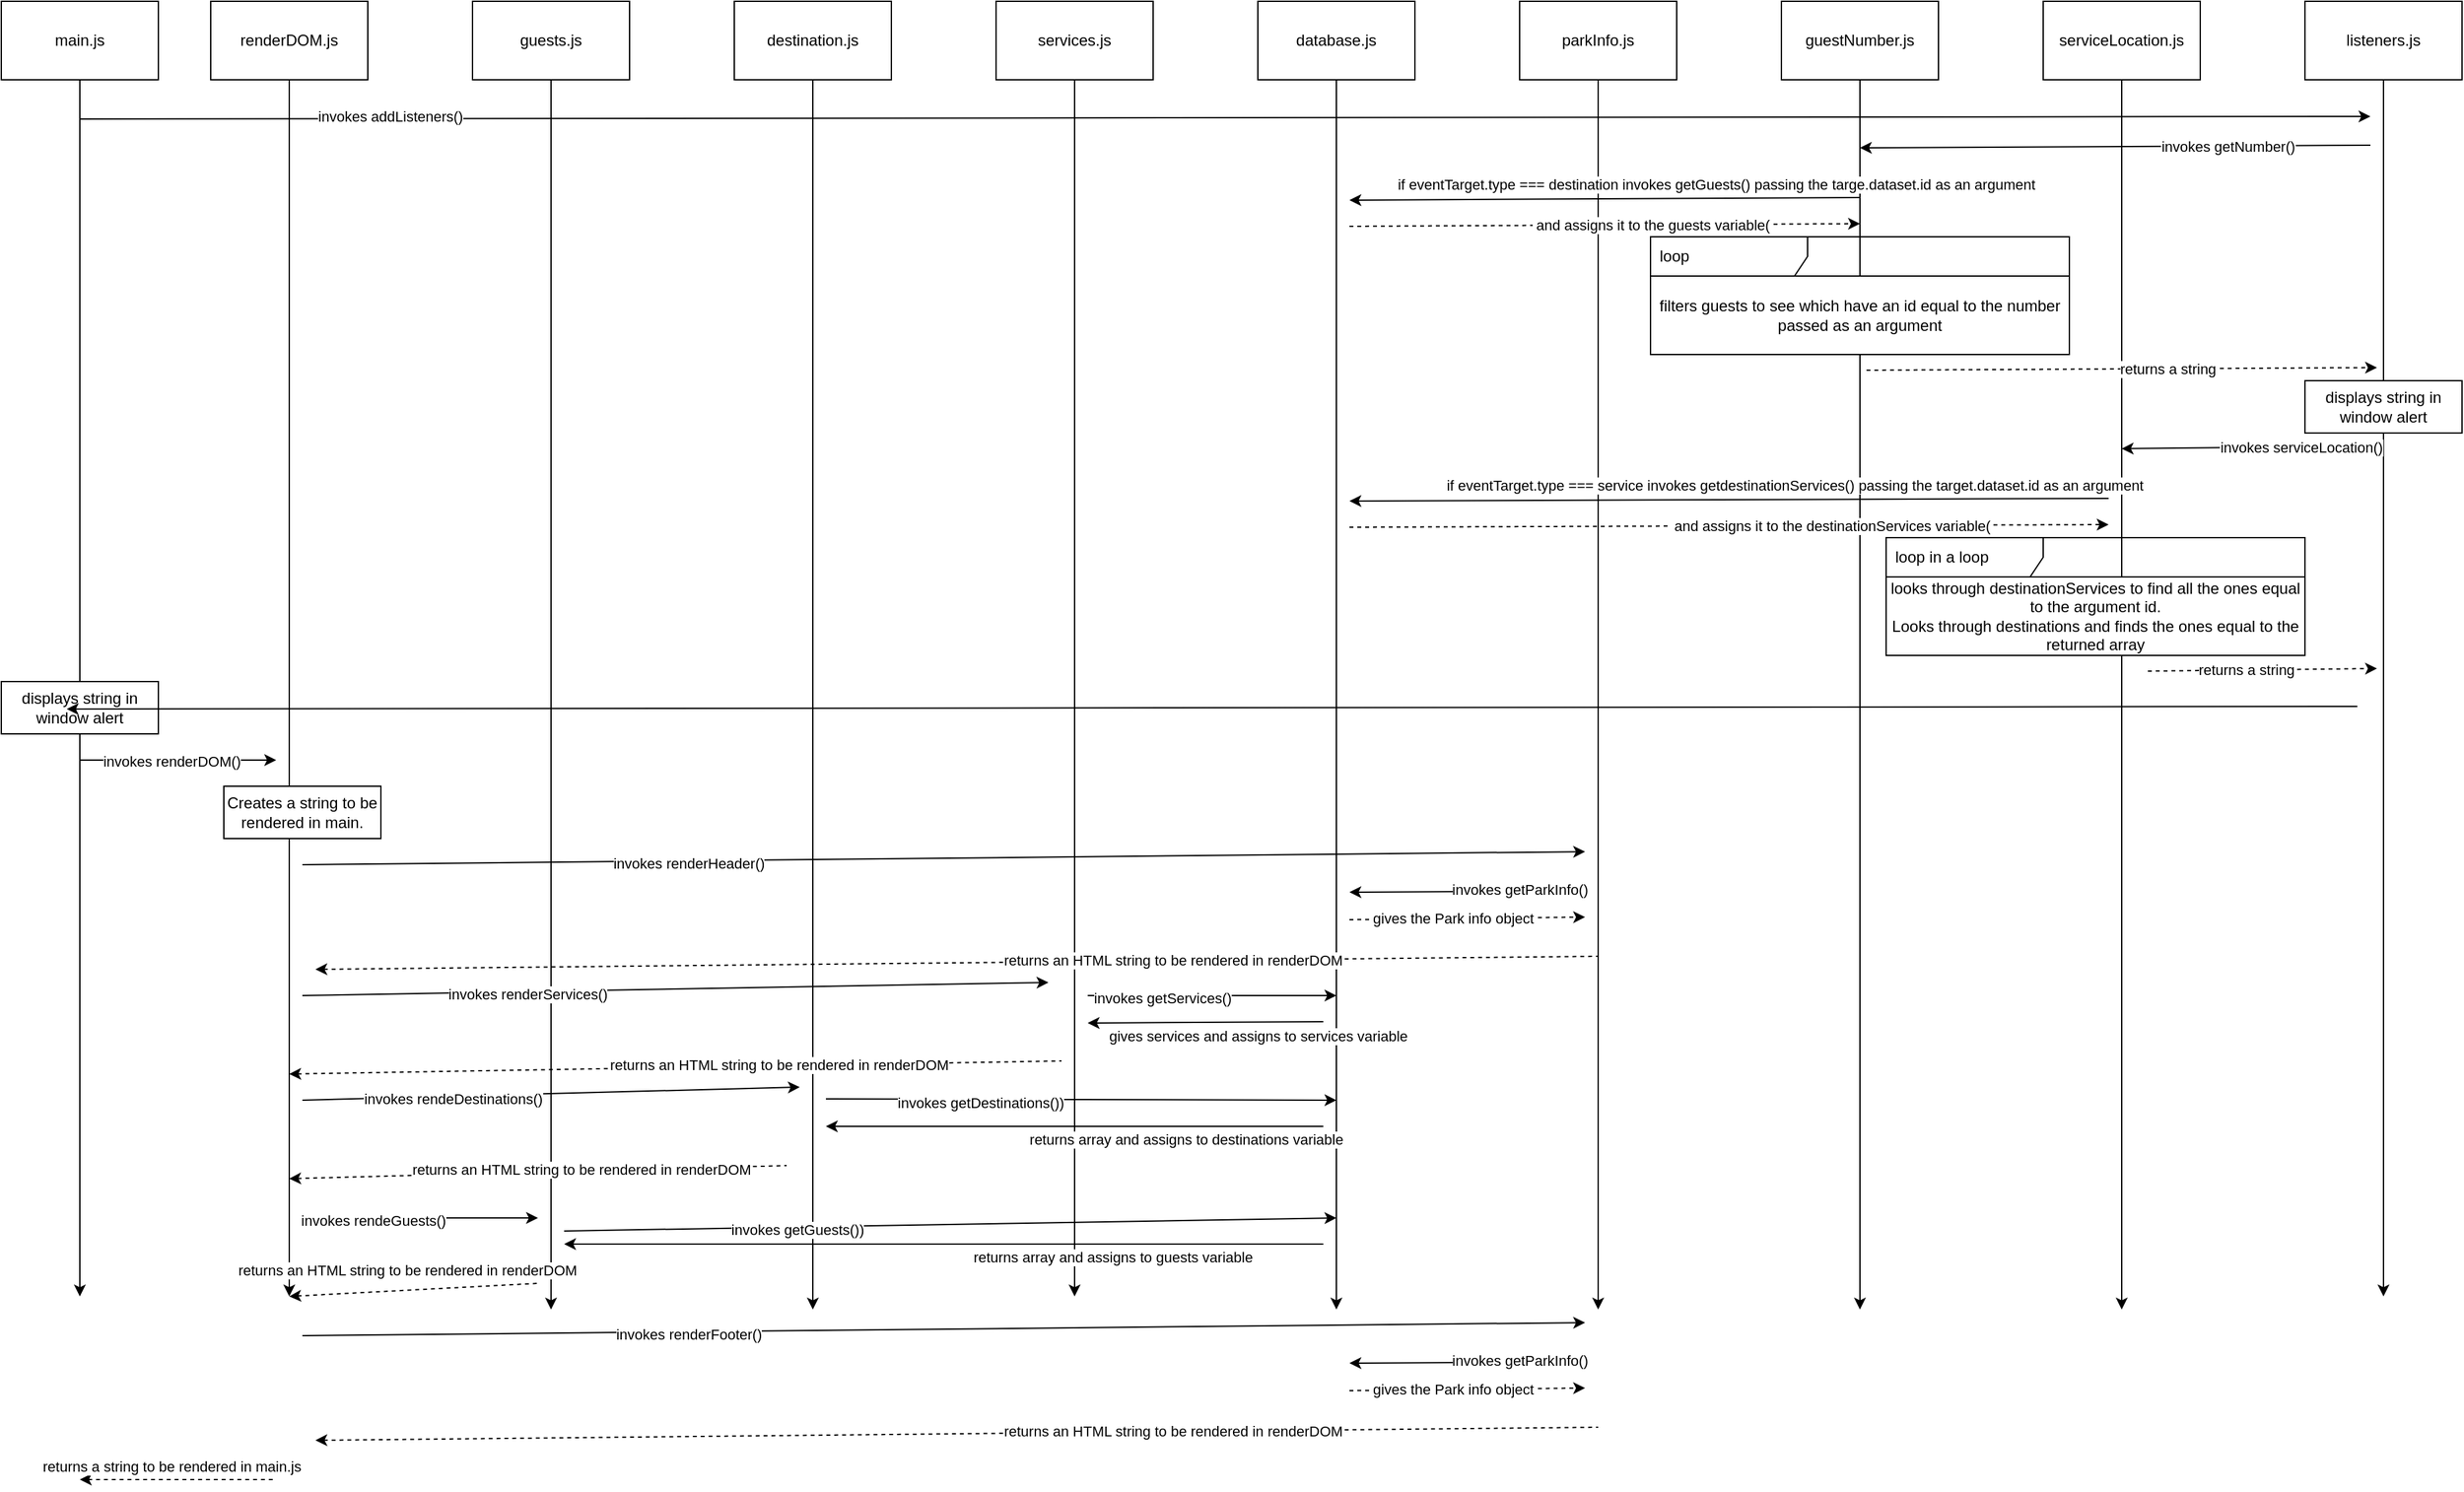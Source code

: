 <mxfile>
    <diagram id="HWX5NZ6UpusGMTeKDIdC" name="Page-1">
        <mxGraphModel dx="1887" dy="1298" grid="1" gridSize="10" guides="1" tooltips="1" connect="1" arrows="1" fold="1" page="1" pageScale="1" pageWidth="850" pageHeight="1100" math="0" shadow="0">
            <root>
                <mxCell id="0"/>
                <mxCell id="1" parent="0"/>
                <mxCell id="14" style="edgeStyle=none;html=1;" edge="1" parent="1" source="2">
                    <mxGeometry relative="1" as="geometry">
                        <mxPoint x="100" y="1090" as="targetPoint"/>
                    </mxGeometry>
                </mxCell>
                <mxCell id="2" value="main.js" style="rounded=0;whiteSpace=wrap;html=1;" vertex="1" parent="1">
                    <mxGeometry x="40" y="100" width="120" height="60" as="geometry"/>
                </mxCell>
                <mxCell id="15" style="edgeStyle=none;html=1;" edge="1" parent="1" source="3">
                    <mxGeometry relative="1" as="geometry">
                        <mxPoint x="260" y="1090" as="targetPoint"/>
                    </mxGeometry>
                </mxCell>
                <mxCell id="3" value="renderDOM.js" style="rounded=0;whiteSpace=wrap;html=1;" vertex="1" parent="1">
                    <mxGeometry x="200" y="100" width="120" height="60" as="geometry"/>
                </mxCell>
                <mxCell id="16" style="edgeStyle=none;html=1;" edge="1" parent="1" source="4">
                    <mxGeometry relative="1" as="geometry">
                        <mxPoint x="460" y="1100" as="targetPoint"/>
                    </mxGeometry>
                </mxCell>
                <mxCell id="4" value="guests.js" style="rounded=0;whiteSpace=wrap;html=1;" vertex="1" parent="1">
                    <mxGeometry x="400" y="100" width="120" height="60" as="geometry"/>
                </mxCell>
                <mxCell id="17" style="edgeStyle=none;html=1;" edge="1" parent="1" source="5">
                    <mxGeometry relative="1" as="geometry">
                        <mxPoint x="660" y="1100" as="targetPoint"/>
                    </mxGeometry>
                </mxCell>
                <mxCell id="5" value="destination.js" style="rounded=0;whiteSpace=wrap;html=1;" vertex="1" parent="1">
                    <mxGeometry x="600" y="100" width="120" height="60" as="geometry"/>
                </mxCell>
                <mxCell id="18" style="edgeStyle=none;html=1;" edge="1" parent="1" source="6">
                    <mxGeometry relative="1" as="geometry">
                        <mxPoint x="860" y="1090" as="targetPoint"/>
                    </mxGeometry>
                </mxCell>
                <mxCell id="6" value="services.js" style="rounded=0;whiteSpace=wrap;html=1;" vertex="1" parent="1">
                    <mxGeometry x="800" y="100" width="120" height="60" as="geometry"/>
                </mxCell>
                <mxCell id="19" style="edgeStyle=none;html=1;" edge="1" parent="1" source="7">
                    <mxGeometry relative="1" as="geometry">
                        <mxPoint x="1060" y="1100" as="targetPoint"/>
                    </mxGeometry>
                </mxCell>
                <mxCell id="7" value="database.js" style="rounded=0;whiteSpace=wrap;html=1;" vertex="1" parent="1">
                    <mxGeometry x="1000" y="100" width="120" height="60" as="geometry"/>
                </mxCell>
                <mxCell id="20" style="edgeStyle=none;html=1;" edge="1" parent="1" source="8">
                    <mxGeometry relative="1" as="geometry">
                        <mxPoint x="1260" y="1100" as="targetPoint"/>
                    </mxGeometry>
                </mxCell>
                <mxCell id="8" value="parkInfo.js" style="rounded=0;whiteSpace=wrap;html=1;" vertex="1" parent="1">
                    <mxGeometry x="1200" y="100" width="120" height="60" as="geometry"/>
                </mxCell>
                <mxCell id="21" style="edgeStyle=none;html=1;" edge="1" parent="1" source="9">
                    <mxGeometry relative="1" as="geometry">
                        <mxPoint x="1460" y="1100" as="targetPoint"/>
                    </mxGeometry>
                </mxCell>
                <mxCell id="9" value="guestNumber.js" style="rounded=0;whiteSpace=wrap;html=1;" vertex="1" parent="1">
                    <mxGeometry x="1400" y="100" width="120" height="60" as="geometry"/>
                </mxCell>
                <mxCell id="22" style="edgeStyle=none;html=1;" edge="1" parent="1" source="10">
                    <mxGeometry relative="1" as="geometry">
                        <mxPoint x="1660" y="1100" as="targetPoint"/>
                    </mxGeometry>
                </mxCell>
                <mxCell id="10" value="serviceLocation.js" style="rounded=0;whiteSpace=wrap;html=1;" vertex="1" parent="1">
                    <mxGeometry x="1600" y="100" width="120" height="60" as="geometry"/>
                </mxCell>
                <mxCell id="23" style="edgeStyle=none;html=1;" edge="1" parent="1" source="11">
                    <mxGeometry relative="1" as="geometry">
                        <mxPoint x="1860" y="1090" as="targetPoint"/>
                    </mxGeometry>
                </mxCell>
                <mxCell id="11" value="listeners.js" style="rounded=0;whiteSpace=wrap;html=1;" vertex="1" parent="1">
                    <mxGeometry x="1800" y="100" width="120" height="60" as="geometry"/>
                </mxCell>
                <mxCell id="24" value="" style="edgeStyle=none;orthogonalLoop=1;jettySize=auto;html=1;" edge="1" parent="1">
                    <mxGeometry width="80" relative="1" as="geometry">
                        <mxPoint x="100" y="190" as="sourcePoint"/>
                        <mxPoint x="1850" y="188" as="targetPoint"/>
                        <Array as="points"/>
                    </mxGeometry>
                </mxCell>
                <mxCell id="25" value="invokes addListeners()" style="edgeLabel;html=1;align=center;verticalAlign=middle;resizable=0;points=[];" vertex="1" connectable="0" parent="24">
                    <mxGeometry x="-0.73" y="2" relative="1" as="geometry">
                        <mxPoint as="offset"/>
                    </mxGeometry>
                </mxCell>
                <mxCell id="26" value="" style="edgeStyle=none;orthogonalLoop=1;jettySize=auto;html=1;endArrow=none;endFill=0;startArrow=classic;startFill=1;" edge="1" parent="1">
                    <mxGeometry width="80" relative="1" as="geometry">
                        <mxPoint x="1460" y="212" as="sourcePoint"/>
                        <mxPoint x="1850" y="210" as="targetPoint"/>
                        <Array as="points"/>
                    </mxGeometry>
                </mxCell>
                <mxCell id="28" value="invokes getNumber()" style="edgeLabel;html=1;align=center;verticalAlign=middle;resizable=0;points=[];" vertex="1" connectable="0" parent="26">
                    <mxGeometry x="0.441" relative="1" as="geometry">
                        <mxPoint as="offset"/>
                    </mxGeometry>
                </mxCell>
                <mxCell id="29" value="loop" style="shape=umlFrame;whiteSpace=wrap;html=1;width=120;height=30;boundedLbl=1;verticalAlign=middle;align=left;spacingLeft=5;" vertex="1" parent="1">
                    <mxGeometry x="1300" y="280" width="320" height="90" as="geometry"/>
                </mxCell>
                <mxCell id="32" value="" style="edgeStyle=none;orthogonalLoop=1;jettySize=auto;html=1;endArrow=none;endFill=0;startArrow=classic;startFill=1;" edge="1" parent="1">
                    <mxGeometry width="80" relative="1" as="geometry">
                        <mxPoint x="1070" y="252" as="sourcePoint"/>
                        <mxPoint x="1460" y="250" as="targetPoint"/>
                        <Array as="points"/>
                    </mxGeometry>
                </mxCell>
                <mxCell id="33" value="if eventTarget.type === destination invokes getGuests() passing the targe.dataset.id as an argument" style="edgeLabel;html=1;align=center;verticalAlign=middle;resizable=0;points=[];" vertex="1" connectable="0" parent="32">
                    <mxGeometry x="0.441" relative="1" as="geometry">
                        <mxPoint x="-1" y="-11" as="offset"/>
                    </mxGeometry>
                </mxCell>
                <mxCell id="43" value="if eventTarget.type === service invokes getdestinationServices() passing the target.dataset.id as an argument" style="edgeLabel;html=1;align=center;verticalAlign=middle;resizable=0;points=[];" vertex="1" connectable="0" parent="32">
                    <mxGeometry x="0.441" relative="1" as="geometry">
                        <mxPoint x="59" y="219" as="offset"/>
                    </mxGeometry>
                </mxCell>
                <mxCell id="34" value="" style="edgeStyle=none;orthogonalLoop=1;jettySize=auto;html=1;endArrow=classic;endFill=1;startArrow=none;startFill=0;dashed=1;" edge="1" parent="1">
                    <mxGeometry width="80" relative="1" as="geometry">
                        <mxPoint x="1070" y="272" as="sourcePoint"/>
                        <mxPoint x="1460" y="270.0" as="targetPoint"/>
                        <Array as="points"/>
                    </mxGeometry>
                </mxCell>
                <mxCell id="35" value="&amp;nbsp;and assigns it to the guests variable(" style="edgeLabel;html=1;align=center;verticalAlign=middle;resizable=0;points=[];" vertex="1" connectable="0" parent="34">
                    <mxGeometry x="0.441" relative="1" as="geometry">
                        <mxPoint x="-51" as="offset"/>
                    </mxGeometry>
                </mxCell>
                <mxCell id="36" value="filters guests to see which have an id equal to the number passed as an argument" style="rounded=0;whiteSpace=wrap;html=1;" vertex="1" parent="1">
                    <mxGeometry x="1300" y="310" width="320" height="60" as="geometry"/>
                </mxCell>
                <mxCell id="38" value="" style="edgeStyle=none;orthogonalLoop=1;jettySize=auto;html=1;endArrow=classic;endFill=1;startArrow=none;startFill=0;dashed=1;" edge="1" parent="1">
                    <mxGeometry width="80" relative="1" as="geometry">
                        <mxPoint x="1465" y="382" as="sourcePoint"/>
                        <mxPoint x="1855" y="380.0" as="targetPoint"/>
                        <Array as="points"/>
                    </mxGeometry>
                </mxCell>
                <mxCell id="39" value="returns a string" style="edgeLabel;html=1;align=center;verticalAlign=middle;resizable=0;points=[];" vertex="1" connectable="0" parent="38">
                    <mxGeometry x="0.441" relative="1" as="geometry">
                        <mxPoint x="-51" as="offset"/>
                    </mxGeometry>
                </mxCell>
                <mxCell id="40" value="displays string in window alert" style="rounded=0;whiteSpace=wrap;html=1;" vertex="1" parent="1">
                    <mxGeometry x="1800" y="390" width="120" height="40" as="geometry"/>
                </mxCell>
                <mxCell id="41" value="" style="edgeStyle=none;orthogonalLoop=1;jettySize=auto;html=1;endArrow=none;endFill=0;startArrow=classic;startFill=1;" edge="1" parent="1">
                    <mxGeometry width="80" relative="1" as="geometry">
                        <mxPoint x="1660" y="442" as="sourcePoint"/>
                        <mxPoint x="1850" y="440" as="targetPoint"/>
                        <Array as="points"/>
                    </mxGeometry>
                </mxCell>
                <mxCell id="42" value="invokes serviceLocation()" style="edgeLabel;html=1;align=center;verticalAlign=middle;resizable=0;points=[];" vertex="1" connectable="0" parent="41">
                    <mxGeometry x="0.441" relative="1" as="geometry">
                        <mxPoint as="offset"/>
                    </mxGeometry>
                </mxCell>
                <mxCell id="44" value="" style="edgeStyle=none;orthogonalLoop=1;jettySize=auto;html=1;endArrow=classic;endFill=1;startArrow=none;startFill=0;dashed=1;" edge="1" parent="1">
                    <mxGeometry width="80" relative="1" as="geometry">
                        <mxPoint x="1070" y="502" as="sourcePoint"/>
                        <mxPoint x="1650" y="500" as="targetPoint"/>
                        <Array as="points"/>
                    </mxGeometry>
                </mxCell>
                <mxCell id="45" value="&amp;nbsp;and assigns it to the destinationServices variable(" style="edgeLabel;html=1;align=center;verticalAlign=middle;resizable=0;points=[];" vertex="1" connectable="0" parent="44">
                    <mxGeometry x="0.441" relative="1" as="geometry">
                        <mxPoint x="-51" as="offset"/>
                    </mxGeometry>
                </mxCell>
                <mxCell id="46" value="loop in a loop" style="shape=umlFrame;whiteSpace=wrap;html=1;width=120;height=30;boundedLbl=1;verticalAlign=middle;align=left;spacingLeft=5;" vertex="1" parent="1">
                    <mxGeometry x="1480" y="510" width="320" height="90" as="geometry"/>
                </mxCell>
                <mxCell id="47" value="looks through destinationServices to find all the ones equal to the argument id.&lt;br&gt;Looks through destinations and finds the ones equal to the returned array" style="rounded=0;whiteSpace=wrap;html=1;" vertex="1" parent="1">
                    <mxGeometry x="1480" y="540" width="320" height="60" as="geometry"/>
                </mxCell>
                <mxCell id="48" value="" style="edgeStyle=none;orthogonalLoop=1;jettySize=auto;html=1;endArrow=classic;endFill=1;startArrow=none;startFill=0;dashed=1;" edge="1" parent="1">
                    <mxGeometry width="80" relative="1" as="geometry">
                        <mxPoint x="1680" y="612" as="sourcePoint"/>
                        <mxPoint x="1855" y="610" as="targetPoint"/>
                        <Array as="points"/>
                    </mxGeometry>
                </mxCell>
                <mxCell id="49" value="returns a string" style="edgeLabel;html=1;align=center;verticalAlign=middle;resizable=0;points=[];" vertex="1" connectable="0" parent="48">
                    <mxGeometry x="0.441" relative="1" as="geometry">
                        <mxPoint x="-51" as="offset"/>
                    </mxGeometry>
                </mxCell>
                <mxCell id="50" value="displays string in window alert" style="rounded=0;whiteSpace=wrap;html=1;" vertex="1" parent="1">
                    <mxGeometry x="40" y="620" width="120" height="40" as="geometry"/>
                </mxCell>
                <mxCell id="51" value="" style="edgeStyle=none;orthogonalLoop=1;jettySize=auto;html=1;endArrow=none;endFill=0;startArrow=classic;startFill=1;" edge="1" parent="1">
                    <mxGeometry width="80" relative="1" as="geometry">
                        <mxPoint x="1070" y="482" as="sourcePoint"/>
                        <mxPoint x="1650" y="480" as="targetPoint"/>
                        <Array as="points"/>
                    </mxGeometry>
                </mxCell>
                <mxCell id="54" value="" style="edgeStyle=none;orthogonalLoop=1;jettySize=auto;html=1;endArrow=none;endFill=0;startArrow=classic;startFill=1;" edge="1" parent="1">
                    <mxGeometry width="80" relative="1" as="geometry">
                        <mxPoint x="90" y="641" as="sourcePoint"/>
                        <mxPoint x="1840" y="639" as="targetPoint"/>
                        <Array as="points"/>
                    </mxGeometry>
                </mxCell>
                <mxCell id="56" value="" style="edgeStyle=none;orthogonalLoop=1;jettySize=auto;html=1;startArrow=none;startFill=0;endArrow=classic;endFill=1;" edge="1" parent="1">
                    <mxGeometry width="80" relative="1" as="geometry">
                        <mxPoint x="100" y="680" as="sourcePoint"/>
                        <mxPoint x="250" y="680" as="targetPoint"/>
                        <Array as="points"/>
                    </mxGeometry>
                </mxCell>
                <mxCell id="57" value="invokes renderDOM()" style="edgeLabel;html=1;align=center;verticalAlign=middle;resizable=0;points=[];" vertex="1" connectable="0" parent="56">
                    <mxGeometry x="0.267" y="-1" relative="1" as="geometry">
                        <mxPoint x="-25" as="offset"/>
                    </mxGeometry>
                </mxCell>
                <mxCell id="58" value="Creates a string to be rendered in main." style="rounded=0;whiteSpace=wrap;html=1;" vertex="1" parent="1">
                    <mxGeometry x="210" y="700" width="120" height="40" as="geometry"/>
                </mxCell>
                <mxCell id="59" value="" style="endArrow=classic;html=1;" edge="1" parent="1">
                    <mxGeometry width="50" height="50" relative="1" as="geometry">
                        <mxPoint x="270" y="760" as="sourcePoint"/>
                        <mxPoint x="1250" y="750" as="targetPoint"/>
                    </mxGeometry>
                </mxCell>
                <mxCell id="60" value="invokes renderHeader()" style="edgeLabel;html=1;align=center;verticalAlign=middle;resizable=0;points=[];" vertex="1" connectable="0" parent="59">
                    <mxGeometry x="-0.398" y="-2" relative="1" as="geometry">
                        <mxPoint as="offset"/>
                    </mxGeometry>
                </mxCell>
                <mxCell id="61" value="" style="edgeStyle=none;orthogonalLoop=1;jettySize=auto;html=1;endArrow=none;endFill=0;startArrow=classic;startFill=1;" edge="1" parent="1">
                    <mxGeometry width="80" relative="1" as="geometry">
                        <mxPoint x="1070" y="781" as="sourcePoint"/>
                        <mxPoint x="1250" y="780" as="targetPoint"/>
                        <Array as="points"/>
                    </mxGeometry>
                </mxCell>
                <mxCell id="62" value="invokes getParkInfo()" style="edgeLabel;html=1;align=center;verticalAlign=middle;resizable=0;points=[];" vertex="1" connectable="0" parent="61">
                    <mxGeometry x="0.445" y="2" relative="1" as="geometry">
                        <mxPoint as="offset"/>
                    </mxGeometry>
                </mxCell>
                <mxCell id="63" value="" style="edgeStyle=none;orthogonalLoop=1;jettySize=auto;html=1;endArrow=classic;endFill=1;startArrow=none;startFill=0;dashed=1;" edge="1" parent="1">
                    <mxGeometry width="80" relative="1" as="geometry">
                        <mxPoint x="1070" y="802.0" as="sourcePoint"/>
                        <mxPoint x="1250" y="800" as="targetPoint"/>
                        <Array as="points"/>
                    </mxGeometry>
                </mxCell>
                <mxCell id="64" value="gives the Park info object" style="edgeLabel;html=1;align=center;verticalAlign=middle;resizable=0;points=[];" vertex="1" connectable="0" parent="63">
                    <mxGeometry x="0.441" relative="1" as="geometry">
                        <mxPoint x="-51" as="offset"/>
                    </mxGeometry>
                </mxCell>
                <mxCell id="65" value="" style="edgeStyle=none;orthogonalLoop=1;jettySize=auto;html=1;endArrow=none;endFill=0;startArrow=classic;startFill=1;dashed=1;" edge="1" parent="1">
                    <mxGeometry width="80" relative="1" as="geometry">
                        <mxPoint x="280" y="840" as="sourcePoint"/>
                        <mxPoint x="1260" y="830" as="targetPoint"/>
                        <Array as="points"/>
                    </mxGeometry>
                </mxCell>
                <mxCell id="66" value="returns an HTML string to be rendered in renderDOM" style="edgeLabel;html=1;align=center;verticalAlign=middle;resizable=0;points=[];" vertex="1" connectable="0" parent="65">
                    <mxGeometry x="0.441" relative="1" as="geometry">
                        <mxPoint x="-51" as="offset"/>
                    </mxGeometry>
                </mxCell>
                <mxCell id="67" value="" style="endArrow=classic;html=1;" edge="1" parent="1">
                    <mxGeometry width="50" height="50" relative="1" as="geometry">
                        <mxPoint x="270" y="860" as="sourcePoint"/>
                        <mxPoint x="840" y="850" as="targetPoint"/>
                    </mxGeometry>
                </mxCell>
                <mxCell id="68" value="invokes renderServices()" style="edgeLabel;html=1;align=center;verticalAlign=middle;resizable=0;points=[];" vertex="1" connectable="0" parent="67">
                    <mxGeometry x="-0.398" y="-2" relative="1" as="geometry">
                        <mxPoint as="offset"/>
                    </mxGeometry>
                </mxCell>
                <mxCell id="77" value="" style="endArrow=classic;html=1;" edge="1" parent="1">
                    <mxGeometry width="50" height="50" relative="1" as="geometry">
                        <mxPoint x="870" y="860" as="sourcePoint"/>
                        <mxPoint x="1060" y="860" as="targetPoint"/>
                    </mxGeometry>
                </mxCell>
                <mxCell id="78" value="invokes getServices()" style="edgeLabel;html=1;align=center;verticalAlign=middle;resizable=0;points=[];" vertex="1" connectable="0" parent="77">
                    <mxGeometry x="-0.398" y="-2" relative="1" as="geometry">
                        <mxPoint as="offset"/>
                    </mxGeometry>
                </mxCell>
                <mxCell id="79" value="" style="edgeStyle=none;orthogonalLoop=1;jettySize=auto;html=1;endArrow=none;endFill=0;startArrow=classic;startFill=1;" edge="1" parent="1">
                    <mxGeometry width="80" relative="1" as="geometry">
                        <mxPoint x="870" y="881" as="sourcePoint"/>
                        <mxPoint x="1050" y="880" as="targetPoint"/>
                        <Array as="points"/>
                    </mxGeometry>
                </mxCell>
                <mxCell id="80" value="gives services and assigns to services variable" style="edgeLabel;html=1;align=center;verticalAlign=middle;resizable=0;points=[];" vertex="1" connectable="0" parent="79">
                    <mxGeometry x="0.445" y="2" relative="1" as="geometry">
                        <mxPoint y="12" as="offset"/>
                    </mxGeometry>
                </mxCell>
                <mxCell id="81" value="" style="edgeStyle=none;orthogonalLoop=1;jettySize=auto;html=1;endArrow=none;endFill=0;startArrow=classic;startFill=1;dashed=1;" edge="1" parent="1">
                    <mxGeometry width="80" relative="1" as="geometry">
                        <mxPoint x="260" y="920" as="sourcePoint"/>
                        <mxPoint x="850" y="910" as="targetPoint"/>
                        <Array as="points"/>
                    </mxGeometry>
                </mxCell>
                <mxCell id="82" value="returns an HTML string to be rendered in renderDOM" style="edgeLabel;html=1;align=center;verticalAlign=middle;resizable=0;points=[];" vertex="1" connectable="0" parent="81">
                    <mxGeometry x="0.441" relative="1" as="geometry">
                        <mxPoint x="-51" as="offset"/>
                    </mxGeometry>
                </mxCell>
                <mxCell id="91" value="" style="endArrow=classic;html=1;" edge="1" parent="1">
                    <mxGeometry width="50" height="50" relative="1" as="geometry">
                        <mxPoint x="270" y="940" as="sourcePoint"/>
                        <mxPoint x="650" y="930" as="targetPoint"/>
                    </mxGeometry>
                </mxCell>
                <mxCell id="92" value="invokes rendeDestinations()" style="edgeLabel;html=1;align=center;verticalAlign=middle;resizable=0;points=[];" vertex="1" connectable="0" parent="91">
                    <mxGeometry x="-0.398" y="-2" relative="1" as="geometry">
                        <mxPoint as="offset"/>
                    </mxGeometry>
                </mxCell>
                <mxCell id="93" value="" style="endArrow=classic;html=1;" edge="1" parent="1">
                    <mxGeometry width="50" height="50" relative="1" as="geometry">
                        <mxPoint x="670" y="939" as="sourcePoint"/>
                        <mxPoint x="1060" y="940" as="targetPoint"/>
                    </mxGeometry>
                </mxCell>
                <mxCell id="94" value="invokes getDestinations())" style="edgeLabel;html=1;align=center;verticalAlign=middle;resizable=0;points=[];" vertex="1" connectable="0" parent="93">
                    <mxGeometry x="-0.398" y="-2" relative="1" as="geometry">
                        <mxPoint as="offset"/>
                    </mxGeometry>
                </mxCell>
                <mxCell id="95" value="" style="edgeStyle=none;orthogonalLoop=1;jettySize=auto;html=1;endArrow=none;endFill=0;startArrow=classic;startFill=1;" edge="1" parent="1">
                    <mxGeometry width="80" relative="1" as="geometry">
                        <mxPoint x="670" y="960" as="sourcePoint"/>
                        <mxPoint x="1050" y="960" as="targetPoint"/>
                        <Array as="points"/>
                    </mxGeometry>
                </mxCell>
                <mxCell id="96" value="returns array and assigns to destinations variable" style="edgeLabel;html=1;align=center;verticalAlign=middle;resizable=0;points=[];" vertex="1" connectable="0" parent="95">
                    <mxGeometry x="0.445" y="2" relative="1" as="geometry">
                        <mxPoint y="12" as="offset"/>
                    </mxGeometry>
                </mxCell>
                <mxCell id="97" value="" style="edgeStyle=none;orthogonalLoop=1;jettySize=auto;html=1;endArrow=none;endFill=0;startArrow=classic;startFill=1;dashed=1;" edge="1" parent="1">
                    <mxGeometry width="80" relative="1" as="geometry">
                        <mxPoint x="260" y="1000" as="sourcePoint"/>
                        <mxPoint x="640" y="990" as="targetPoint"/>
                        <Array as="points"/>
                    </mxGeometry>
                </mxCell>
                <mxCell id="98" value="returns an HTML string to be rendered in renderDOM" style="edgeLabel;html=1;align=center;verticalAlign=middle;resizable=0;points=[];" vertex="1" connectable="0" parent="97">
                    <mxGeometry x="0.441" relative="1" as="geometry">
                        <mxPoint x="-51" as="offset"/>
                    </mxGeometry>
                </mxCell>
                <mxCell id="99" value="" style="edgeStyle=none;orthogonalLoop=1;jettySize=auto;html=1;endArrow=none;endFill=0;startArrow=classic;startFill=1;" edge="1" parent="1">
                    <mxGeometry width="80" relative="1" as="geometry">
                        <mxPoint x="470" y="1050" as="sourcePoint"/>
                        <mxPoint x="1050" y="1050" as="targetPoint"/>
                        <Array as="points"/>
                    </mxGeometry>
                </mxCell>
                <mxCell id="100" value="returns array and assigns to guests variable" style="edgeLabel;html=1;align=center;verticalAlign=middle;resizable=0;points=[];" vertex="1" connectable="0" parent="99">
                    <mxGeometry x="0.445" y="2" relative="1" as="geometry">
                        <mxPoint y="12" as="offset"/>
                    </mxGeometry>
                </mxCell>
                <mxCell id="101" value="" style="edgeStyle=none;orthogonalLoop=1;jettySize=auto;html=1;endArrow=none;endFill=0;startArrow=classic;startFill=1;dashed=1;" edge="1" parent="1">
                    <mxGeometry width="80" relative="1" as="geometry">
                        <mxPoint x="260" y="1090" as="sourcePoint"/>
                        <mxPoint x="450" y="1080" as="targetPoint"/>
                        <Array as="points"/>
                    </mxGeometry>
                </mxCell>
                <mxCell id="102" value="returns an HTML string to be rendered in renderDOM" style="edgeLabel;html=1;align=center;verticalAlign=middle;resizable=0;points=[];" vertex="1" connectable="0" parent="101">
                    <mxGeometry x="0.441" relative="1" as="geometry">
                        <mxPoint x="-47" y="-13" as="offset"/>
                    </mxGeometry>
                </mxCell>
                <mxCell id="103" value="" style="endArrow=classic;html=1;" edge="1" parent="1">
                    <mxGeometry width="50" height="50" relative="1" as="geometry">
                        <mxPoint x="470" y="1040" as="sourcePoint"/>
                        <mxPoint x="1060" y="1030" as="targetPoint"/>
                    </mxGeometry>
                </mxCell>
                <mxCell id="104" value="invokes getGuests())" style="edgeLabel;html=1;align=center;verticalAlign=middle;resizable=0;points=[];" vertex="1" connectable="0" parent="103">
                    <mxGeometry x="-0.398" y="-2" relative="1" as="geometry">
                        <mxPoint as="offset"/>
                    </mxGeometry>
                </mxCell>
                <mxCell id="105" value="" style="endArrow=classic;html=1;" edge="1" parent="1">
                    <mxGeometry width="50" height="50" relative="1" as="geometry">
                        <mxPoint x="270" y="1030" as="sourcePoint"/>
                        <mxPoint x="450" y="1030" as="targetPoint"/>
                    </mxGeometry>
                </mxCell>
                <mxCell id="106" value="invokes rendeGuests()" style="edgeLabel;html=1;align=center;verticalAlign=middle;resizable=0;points=[];" vertex="1" connectable="0" parent="105">
                    <mxGeometry x="-0.398" y="-2" relative="1" as="geometry">
                        <mxPoint as="offset"/>
                    </mxGeometry>
                </mxCell>
                <mxCell id="107" value="" style="endArrow=classic;html=1;" edge="1" parent="1">
                    <mxGeometry width="50" height="50" relative="1" as="geometry">
                        <mxPoint x="270" y="1120" as="sourcePoint"/>
                        <mxPoint x="1250" y="1110" as="targetPoint"/>
                    </mxGeometry>
                </mxCell>
                <mxCell id="108" value="invokes renderFooter()" style="edgeLabel;html=1;align=center;verticalAlign=middle;resizable=0;points=[];" vertex="1" connectable="0" parent="107">
                    <mxGeometry x="-0.398" y="-2" relative="1" as="geometry">
                        <mxPoint as="offset"/>
                    </mxGeometry>
                </mxCell>
                <mxCell id="109" value="" style="edgeStyle=none;orthogonalLoop=1;jettySize=auto;html=1;endArrow=none;endFill=0;startArrow=classic;startFill=1;" edge="1" parent="1">
                    <mxGeometry width="80" relative="1" as="geometry">
                        <mxPoint x="1070" y="1141" as="sourcePoint"/>
                        <mxPoint x="1250" y="1140" as="targetPoint"/>
                        <Array as="points"/>
                    </mxGeometry>
                </mxCell>
                <mxCell id="110" value="invokes getParkInfo()" style="edgeLabel;html=1;align=center;verticalAlign=middle;resizable=0;points=[];" vertex="1" connectable="0" parent="109">
                    <mxGeometry x="0.445" y="2" relative="1" as="geometry">
                        <mxPoint as="offset"/>
                    </mxGeometry>
                </mxCell>
                <mxCell id="111" value="" style="edgeStyle=none;orthogonalLoop=1;jettySize=auto;html=1;endArrow=classic;endFill=1;startArrow=none;startFill=0;dashed=1;" edge="1" parent="1">
                    <mxGeometry width="80" relative="1" as="geometry">
                        <mxPoint x="1070" y="1162.0" as="sourcePoint"/>
                        <mxPoint x="1250" y="1160" as="targetPoint"/>
                        <Array as="points"/>
                    </mxGeometry>
                </mxCell>
                <mxCell id="112" value="gives the Park info object" style="edgeLabel;html=1;align=center;verticalAlign=middle;resizable=0;points=[];" vertex="1" connectable="0" parent="111">
                    <mxGeometry x="0.441" relative="1" as="geometry">
                        <mxPoint x="-51" as="offset"/>
                    </mxGeometry>
                </mxCell>
                <mxCell id="113" value="" style="edgeStyle=none;orthogonalLoop=1;jettySize=auto;html=1;endArrow=none;endFill=0;startArrow=classic;startFill=1;dashed=1;" edge="1" parent="1">
                    <mxGeometry width="80" relative="1" as="geometry">
                        <mxPoint x="280" y="1200" as="sourcePoint"/>
                        <mxPoint x="1260" y="1190" as="targetPoint"/>
                        <Array as="points"/>
                    </mxGeometry>
                </mxCell>
                <mxCell id="114" value="returns an HTML string to be rendered in renderDOM" style="edgeLabel;html=1;align=center;verticalAlign=middle;resizable=0;points=[];" vertex="1" connectable="0" parent="113">
                    <mxGeometry x="0.441" relative="1" as="geometry">
                        <mxPoint x="-51" as="offset"/>
                    </mxGeometry>
                </mxCell>
                <mxCell id="115" value="" style="edgeStyle=none;orthogonalLoop=1;jettySize=auto;html=1;startArrow=classic;startFill=1;endArrow=none;endFill=0;dashed=1;" edge="1" parent="1">
                    <mxGeometry width="80" relative="1" as="geometry">
                        <mxPoint x="100.0" y="1230" as="sourcePoint"/>
                        <mxPoint x="250" y="1230" as="targetPoint"/>
                        <Array as="points"/>
                    </mxGeometry>
                </mxCell>
                <mxCell id="116" value="returns a string to be rendered in main.js" style="edgeLabel;html=1;align=center;verticalAlign=middle;resizable=0;points=[];" vertex="1" connectable="0" parent="115">
                    <mxGeometry x="0.267" y="-1" relative="1" as="geometry">
                        <mxPoint x="-25" y="-11" as="offset"/>
                    </mxGeometry>
                </mxCell>
            </root>
        </mxGraphModel>
    </diagram>
</mxfile>